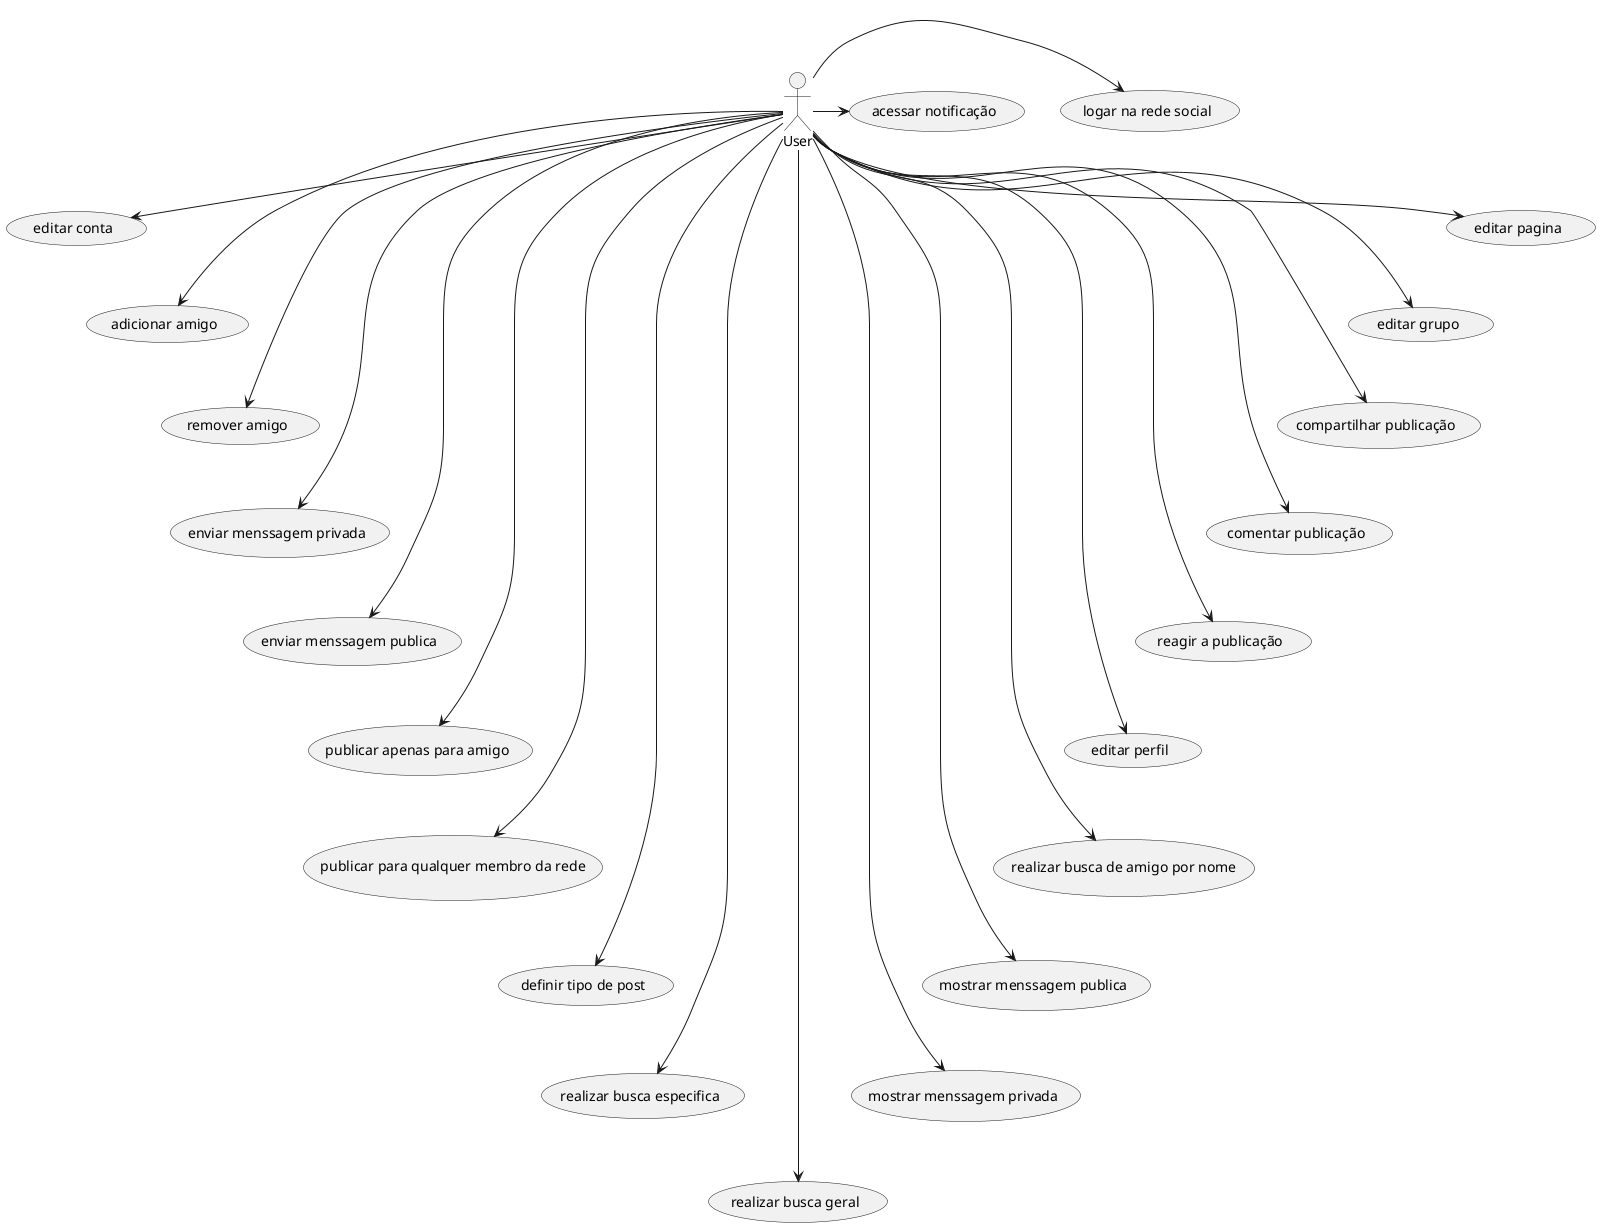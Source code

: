 @startuml
User -> (logar na rede social)
User --> (editar conta)
User ---> (adicionar amigo)
User ----> (remover amigo)
User -----> (enviar menssagem privada)
User ------> (enviar menssagem publica)
User -------> (publicar apenas para amigo)
User --------> (publicar para qualquer membro da rede)
User ---------> (definir tipo de post)
User ----------> (realizar busca especifica)
User -----------> (realizar busca geral)
User ----------> (mostrar menssagem privada)
User ---------> (mostrar menssagem publica)
User --------> (realizar busca de amigo por nome)
User -------> (editar perfil)
User ------> (reagir a publicação)
User -----> (comentar publicação)
User ----> (compartilhar publicação)
User ---> (editar grupo)
User --> (editar pagina)
User -> (acessar notificação)
@enduml
